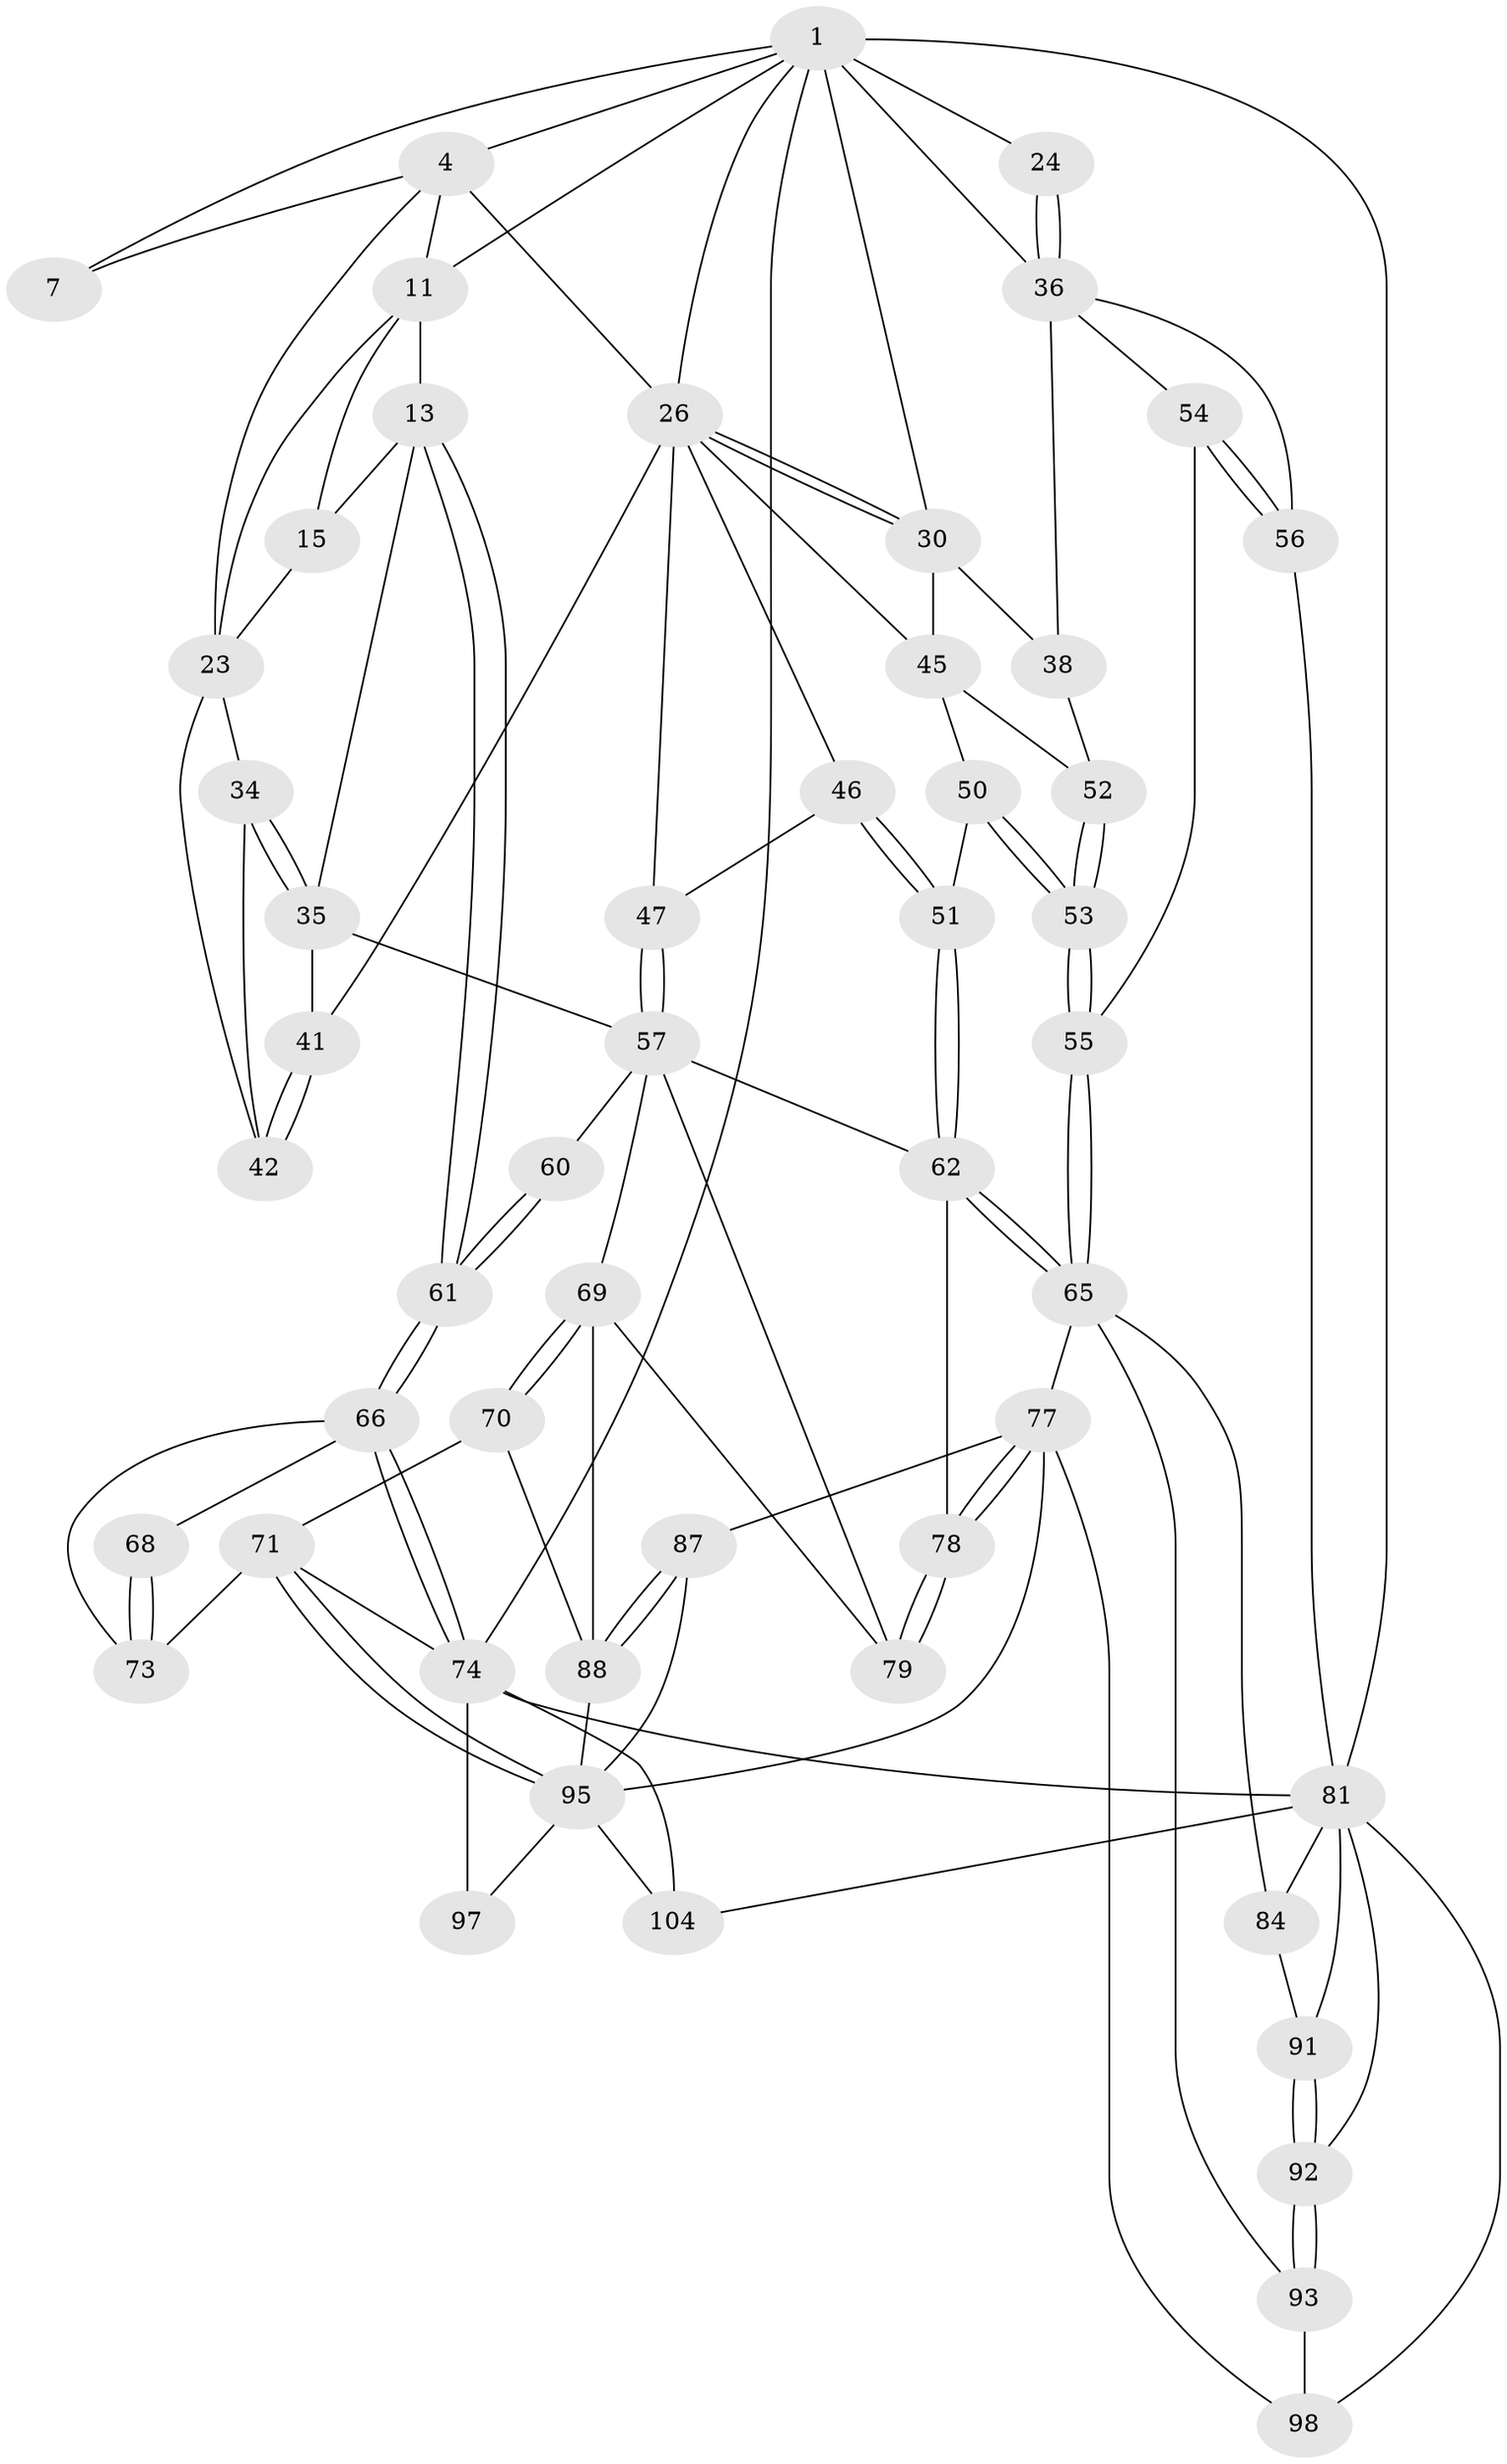 // original degree distribution, {3: 0.047619047619047616, 5: 0.5619047619047619, 6: 0.20952380952380953, 4: 0.18095238095238095}
// Generated by graph-tools (version 1.1) at 2025/28/03/15/25 16:28:01]
// undirected, 52 vertices, 123 edges
graph export_dot {
graph [start="1"]
  node [color=gray90,style=filled];
  1 [pos="+1+0",super="+8+2"];
  4 [pos="+0.3486924742345501+0",super="+5"];
  7 [pos="+0.7950149184805664+0"];
  11 [pos="+0.21974392380043764+0.04140216146994718",super="+12+17"];
  13 [pos="+0+0.2757012896773513",super="+14"];
  15 [pos="+0.1597691395642207+0.1864345782694528",super="+31+16"];
  23 [pos="+0.32846227356406127+0.21180466757935107",super="+32"];
  24 [pos="+0.9367851326247033+0.20287661633362372"];
  26 [pos="+0.733580000943145+0.18028722457677923",super="+27"];
  30 [pos="+0.877717598085258+0.20024951602615026",super="+39"];
  34 [pos="+0.21219709203061857+0.28929275740317595"];
  35 [pos="+0.1571093518202776+0.315221897570417",super="+48"];
  36 [pos="+0.9584518931046618+0.34334189081058325",super="+37+43"];
  38 [pos="+0.9465778605022102+0.3458901694885962"];
  41 [pos="+0.33081495100205455+0.2813165639684636"];
  42 [pos="+0.323248803240663+0.27261957667324516"];
  45 [pos="+0.7332362403105994+0.2858482841043286",super="+49"];
  46 [pos="+0.6061437176871916+0.3493228263659174"];
  47 [pos="+0.5016613037625064+0.34354150265687206"];
  50 [pos="+0.7502815819390153+0.4522755243317571"];
  51 [pos="+0.6844423417347596+0.4748937768900059"];
  52 [pos="+0.8724523761315124+0.36850971509809505"];
  53 [pos="+0.8263163714218823+0.4938072183627575"];
  54 [pos="+0.9014930960569306+0.5521899844747065"];
  55 [pos="+0.8660684161460601+0.5661149951924953"];
  56 [pos="+1+0.5268955769981196"];
  57 [pos="+0.47314015364747825+0.4220261968469275",super="+64+58"];
  60 [pos="+0.2275875329994484+0.48355545488978163"];
  61 [pos="+0+0.3418928143705731"];
  62 [pos="+0.6654619756328118+0.5152806115227967",super="+63"];
  65 [pos="+0.8531126867104536+0.5916242110518265",super="+75"];
  66 [pos="+0+0.5611477611392504",super="+67"];
  68 [pos="+0.18808769072865333+0.5162230197784423"];
  69 [pos="+0.3458984642375458+0.6092599875565926",super="+80"];
  70 [pos="+0.3321178509793415+0.6384712421387978"];
  71 [pos="+0.2129064173510842+0.7008315029766994",super="+72"];
  73 [pos="+0.18555316385736756+0.6925531927741967"];
  74 [pos="+0+0.7984905346493102",super="+105+94"];
  77 [pos="+0.7359429478592339+0.6922957680717474",super="+86"];
  78 [pos="+0.7045265098501922+0.6516902875839868"];
  79 [pos="+0.5393815327611521+0.6182117409970542"];
  81 [pos="+1+1",super="+82+102"];
  84 [pos="+0.9053545948322589+0.7000048235087978",super="+85"];
  87 [pos="+0.5908264262581512+0.7880810308933818"];
  88 [pos="+0.5606200898562658+0.7680839729912385",super="+89"];
  91 [pos="+0.9115061537648403+0.8983704602384717"];
  92 [pos="+0.8885612685631221+0.9108691451802295"];
  93 [pos="+0.8205704208093499+0.8794016980592366"];
  95 [pos="+0.3168978990793891+0.9630626081588126",super="+96"];
  97 [pos="+0.28497167071453444+1"];
  98 [pos="+0.7188182883919683+0.9186910564204573"];
  104 [pos="+0.5954547479719343+1"];
  1 -- 7;
  1 -- 24 [weight=2];
  1 -- 26;
  1 -- 30;
  1 -- 81;
  1 -- 4;
  1 -- 74;
  1 -- 11;
  1 -- 36;
  4 -- 11;
  4 -- 7;
  4 -- 23;
  4 -- 26 [weight=2];
  11 -- 13;
  11 -- 23;
  11 -- 15;
  13 -- 61;
  13 -- 61;
  13 -- 35;
  13 -- 15;
  15 -- 23;
  23 -- 42;
  23 -- 34;
  24 -- 36;
  24 -- 36;
  26 -- 30;
  26 -- 30;
  26 -- 41;
  26 -- 45;
  26 -- 46;
  26 -- 47;
  30 -- 38;
  30 -- 45;
  34 -- 35;
  34 -- 35;
  34 -- 42;
  35 -- 41;
  35 -- 57;
  36 -- 38;
  36 -- 54;
  36 -- 56;
  38 -- 52;
  41 -- 42;
  41 -- 42;
  45 -- 50;
  45 -- 52;
  46 -- 47;
  46 -- 51;
  46 -- 51;
  47 -- 57;
  47 -- 57;
  50 -- 51;
  50 -- 53;
  50 -- 53;
  51 -- 62;
  51 -- 62;
  52 -- 53;
  52 -- 53;
  53 -- 55;
  53 -- 55;
  54 -- 55;
  54 -- 56;
  54 -- 56;
  55 -- 65;
  55 -- 65;
  56 -- 81;
  57 -- 79;
  57 -- 62;
  57 -- 60;
  57 -- 69;
  60 -- 61;
  60 -- 61;
  61 -- 66;
  61 -- 66;
  62 -- 65;
  62 -- 65;
  62 -- 78;
  65 -- 77;
  65 -- 93;
  65 -- 84;
  66 -- 74;
  66 -- 74;
  66 -- 73;
  66 -- 68;
  68 -- 73;
  68 -- 73;
  69 -- 70;
  69 -- 70;
  69 -- 88;
  69 -- 79;
  70 -- 71;
  70 -- 88;
  71 -- 95;
  71 -- 95;
  71 -- 73;
  71 -- 74;
  74 -- 104;
  74 -- 81;
  74 -- 97 [weight=2];
  77 -- 78;
  77 -- 78;
  77 -- 98;
  77 -- 87;
  77 -- 95;
  78 -- 79;
  78 -- 79;
  81 -- 91;
  81 -- 84 [weight=2];
  81 -- 104;
  81 -- 98;
  81 -- 92;
  84 -- 91;
  87 -- 88;
  87 -- 88;
  87 -- 95;
  88 -- 95;
  91 -- 92;
  91 -- 92;
  92 -- 93;
  92 -- 93;
  93 -- 98;
  95 -- 97;
  95 -- 104;
}
